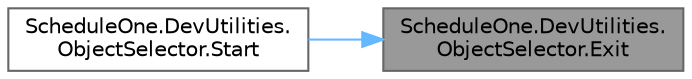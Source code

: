 digraph "ScheduleOne.DevUtilities.ObjectSelector.Exit"
{
 // LATEX_PDF_SIZE
  bgcolor="transparent";
  edge [fontname=Helvetica,fontsize=10,labelfontname=Helvetica,labelfontsize=10];
  node [fontname=Helvetica,fontsize=10,shape=box,height=0.2,width=0.4];
  rankdir="RL";
  Node1 [id="Node000001",label="ScheduleOne.DevUtilities.\lObjectSelector.Exit",height=0.2,width=0.4,color="gray40", fillcolor="grey60", style="filled", fontcolor="black",tooltip=" "];
  Node1 -> Node2 [id="edge1_Node000001_Node000002",dir="back",color="steelblue1",style="solid",tooltip=" "];
  Node2 [id="Node000002",label="ScheduleOne.DevUtilities.\lObjectSelector.Start",height=0.2,width=0.4,color="grey40", fillcolor="white", style="filled",URL="$class_schedule_one_1_1_dev_utilities_1_1_object_selector.html#a8621bb5e4d79fea33d0fef644aa8c649",tooltip=" "];
}
